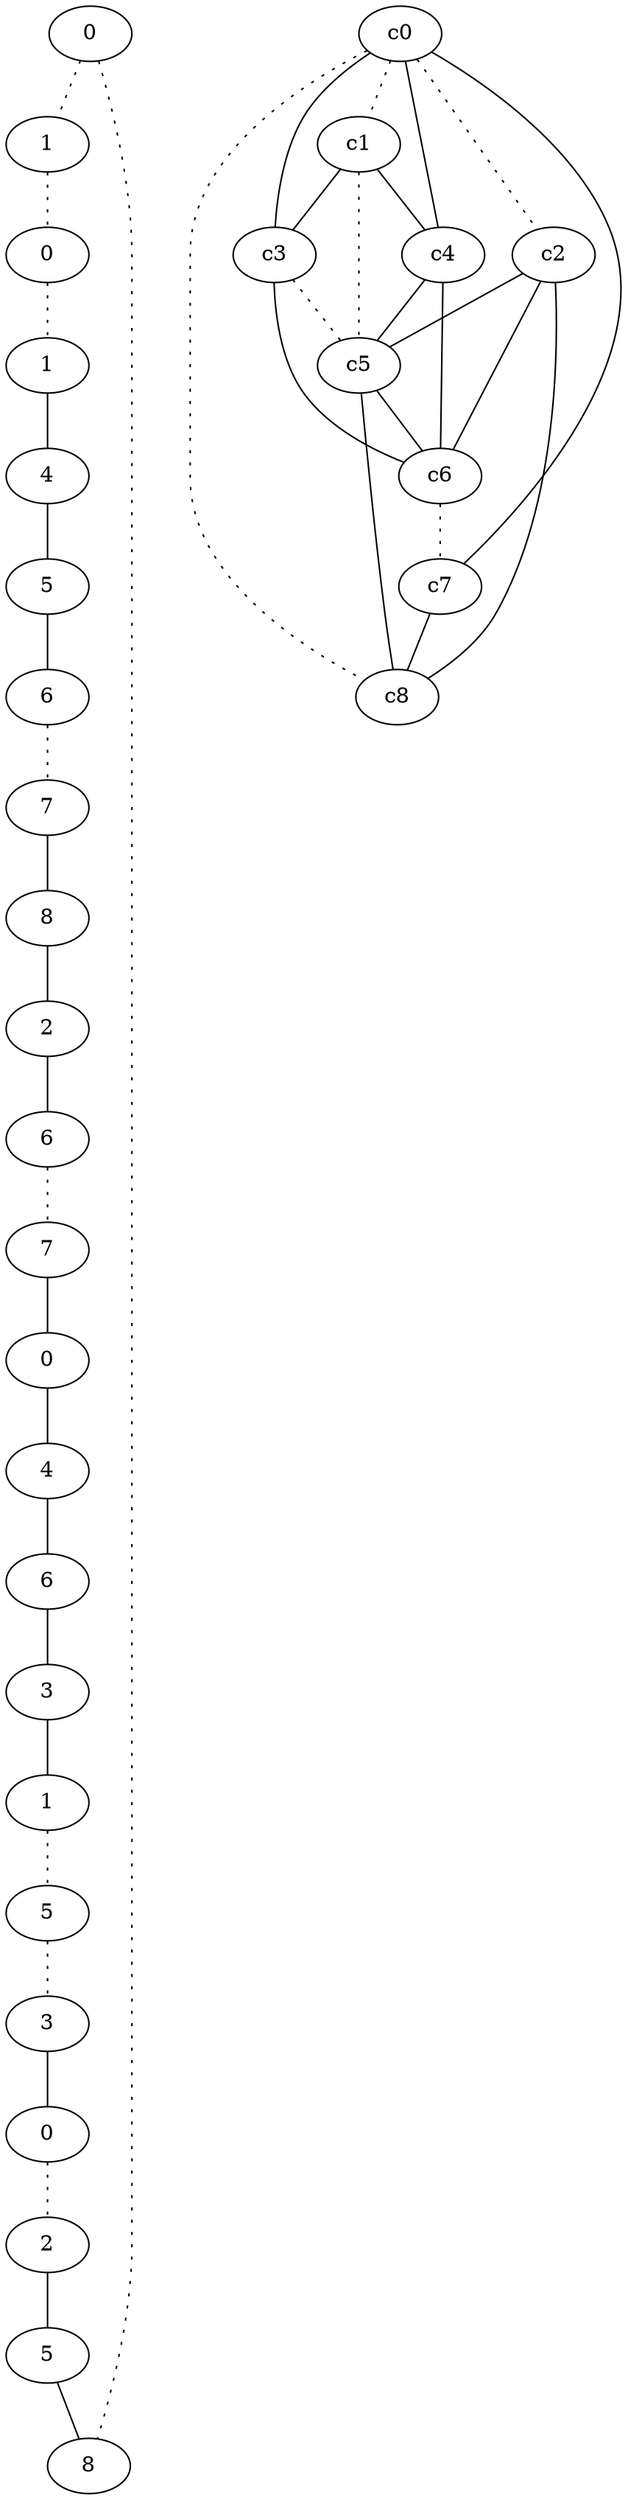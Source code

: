 graph {
a0[label=0];
a1[label=1];
a2[label=0];
a3[label=1];
a4[label=4];
a5[label=5];
a6[label=6];
a7[label=7];
a8[label=8];
a9[label=2];
a10[label=6];
a11[label=7];
a12[label=0];
a13[label=4];
a14[label=6];
a15[label=3];
a16[label=1];
a17[label=5];
a18[label=3];
a19[label=0];
a20[label=2];
a21[label=5];
a22[label=8];
a0 -- a1 [style=dotted];
a0 -- a22 [style=dotted];
a1 -- a2 [style=dotted];
a2 -- a3 [style=dotted];
a3 -- a4;
a4 -- a5;
a5 -- a6;
a6 -- a7 [style=dotted];
a7 -- a8;
a8 -- a9;
a9 -- a10;
a10 -- a11 [style=dotted];
a11 -- a12;
a12 -- a13;
a13 -- a14;
a14 -- a15;
a15 -- a16;
a16 -- a17 [style=dotted];
a17 -- a18 [style=dotted];
a18 -- a19;
a19 -- a20 [style=dotted];
a20 -- a21;
a21 -- a22;
c0 -- c1 [style=dotted];
c0 -- c2 [style=dotted];
c0 -- c3;
c0 -- c4;
c0 -- c7;
c0 -- c8 [style=dotted];
c1 -- c3;
c1 -- c4;
c1 -- c5 [style=dotted];
c2 -- c5;
c2 -- c6;
c2 -- c8;
c3 -- c5 [style=dotted];
c3 -- c6;
c4 -- c5;
c4 -- c6;
c5 -- c6;
c5 -- c8;
c6 -- c7 [style=dotted];
c7 -- c8;
}
